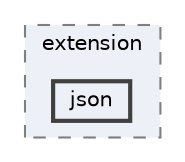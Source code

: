 digraph "/home/jam/Research/IRES-2025/dev/src/llm-scripts/testing/hypothesis-testing/hyp-env/lib/python3.12/site-packages/pandas/tests/extension/json"
{
 // LATEX_PDF_SIZE
  bgcolor="transparent";
  edge [fontname=Helvetica,fontsize=10,labelfontname=Helvetica,labelfontsize=10];
  node [fontname=Helvetica,fontsize=10,shape=box,height=0.2,width=0.4];
  compound=true
  subgraph clusterdir_bbd50dc9e210261e1cfc2152d845d897 {
    graph [ bgcolor="#edf0f7", pencolor="grey50", label="extension", fontname=Helvetica,fontsize=10 style="filled,dashed", URL="dir_bbd50dc9e210261e1cfc2152d845d897.html",tooltip=""]
  dir_4da8de2b68c9629dc2943d301684f928 [label="json", fillcolor="#edf0f7", color="grey25", style="filled,bold", URL="dir_4da8de2b68c9629dc2943d301684f928.html",tooltip=""];
  }
}
